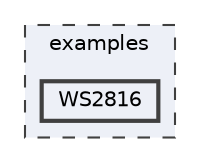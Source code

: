 digraph "/home/runner/work/FastLED/FastLED/examples/WS2816"
{
 // INTERACTIVE_SVG=YES
 // LATEX_PDF_SIZE
  bgcolor="transparent";
  edge [fontname=Helvetica,fontsize=10,labelfontname=Helvetica,labelfontsize=10];
  node [fontname=Helvetica,fontsize=10,shape=box,height=0.2,width=0.4];
  compound=true
  subgraph clusterdir_d28a4824dc47e487b107a5db32ef43c4 {
    graph [ bgcolor="#edf0f7", pencolor="grey25", label="examples", fontname=Helvetica,fontsize=10 style="filled,dashed", URL="dir_d28a4824dc47e487b107a5db32ef43c4.html",tooltip=""]
  dir_cb4a10e64a7e9eee0f3b58f5f8b62c83 [label="WS2816", fillcolor="#edf0f7", color="grey25", style="filled,bold", URL="dir_cb4a10e64a7e9eee0f3b58f5f8b62c83.html",tooltip=""];
  }
}

